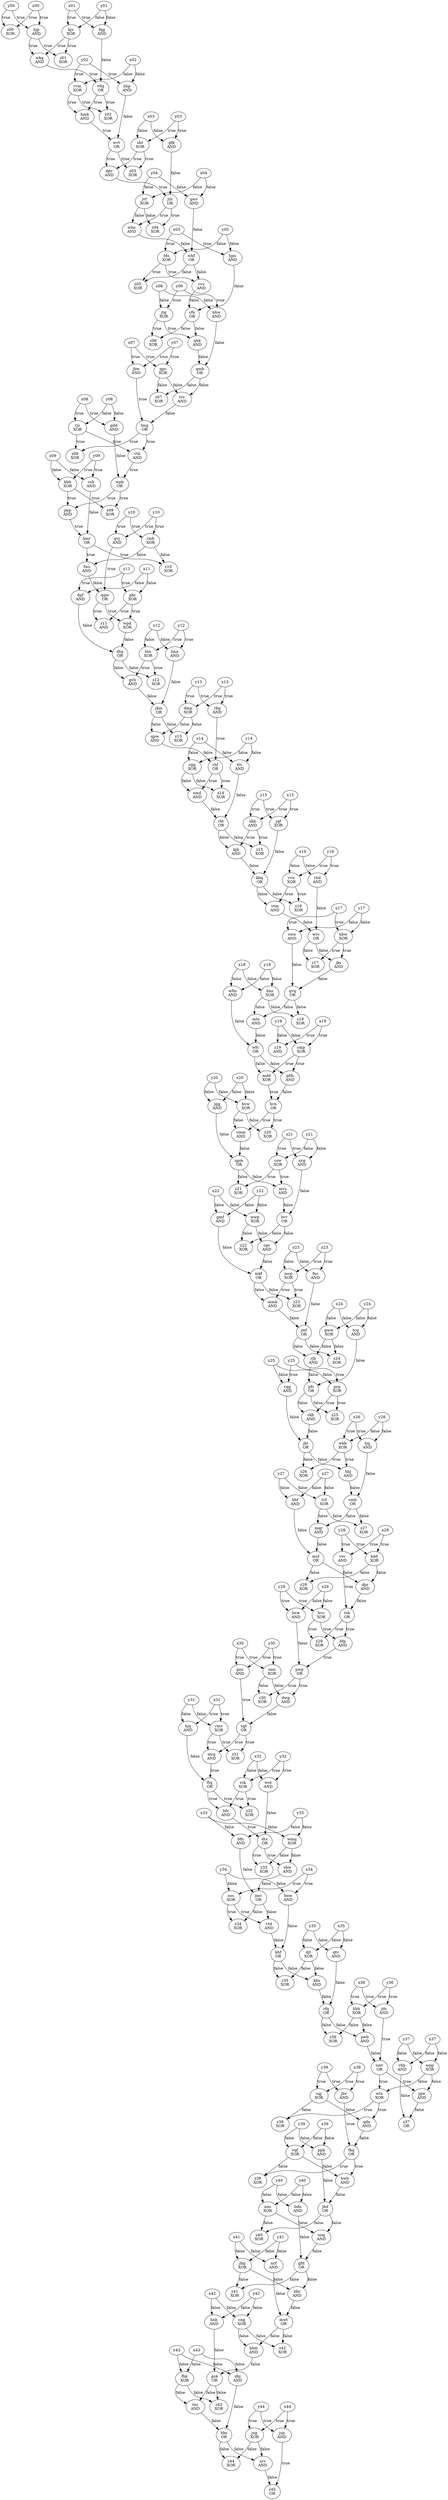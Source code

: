 digraph {
    0 [ label = "y33" ]
    1 [ label = "bfn\nAND" ]
    2 [ label = "x33" ]
    3 [ label = "y32" ]
    4 [ label = "rck\nXOR" ]
    5 [ label = "x32" ]
    6 [ label = "x30" ]
    7 [ label = "gns\nAND" ]
    8 [ label = "y30" ]
    9 [ label = "y36" ]
    10 [ label = "hbh\nXOR" ]
    11 [ label = "x36" ]
    12 [ label = "cng\nXOR" ]
    13 [ label = "z42\nXOR" ]
    14 [ label = "mwt\nOR" ]
    15 [ label = "bsw\nAND" ]
    16 [ label = "pwp\nOR" ]
    17 [ label = "bfp\nAND" ]
    18 [ label = "x00" ]
    19 [ label = "z00\nXOR" ]
    20 [ label = "y00" ]
    21 [ label = "y26" ]
    22 [ label = "wkb\nXOR" ]
    23 [ label = "x26" ]
    24 [ label = "x31" ]
    25 [ label = "hjq\nAND" ]
    26 [ label = "y31" ]
    27 [ label = "jhg\nXOR" ]
    28 [ label = "bbr\nAND" ]
    29 [ label = "gfd\nOR" ]
    30 [ label = "y43" ]
    31 [ label = "fhk\nXOR" ]
    32 [ label = "x43" ]
    33 [ label = "mrg\nAND" ]
    34 [ label = "ftq\nOR" ]
    35 [ label = "jks\nAND" ]
    36 [ label = "qvq\nOR" ]
    37 [ label = "cwn\nAND" ]
    38 [ label = "wrc\nOR" ]
    39 [ label = "z17\nXOR" ]
    40 [ label = "hbw\nXOR" ]
    41 [ label = "skh\nAND" ]
    42 [ label = "z15\nXOR" ]
    43 [ label = "rkt\nOR" ]
    44 [ label = "x27" ]
    45 [ label = "kbf\nAND" ]
    46 [ label = "y27" ]
    47 [ label = "jgg\nAND" ]
    48 [ label = "qpm\nOR" ]
    49 [ label = "cmm\nAND" ]
    50 [ label = "y17" ]
    51 [ label = "x17" ]
    52 [ label = "khf\nOR" ]
    53 [ label = "khs\nAND" ]
    54 [ label = "djt\nXOR" ]
    55 [ label = "qqw\nOR" ]
    56 [ label = "wpd\nXOR" ]
    57 [ label = "gkc\nXOR" ]
    58 [ label = "rms\nXOR" ]
    59 [ label = "z31\nXOR" ]
    60 [ label = "sgf\nOR" ]
    61 [ label = "gww\nXOR" ]
    62 [ label = "z24\nXOR" ]
    63 [ label = "jmf\nOR" ]
    64 [ label = "x01" ]
    65 [ label = "kjs\nXOR" ]
    66 [ label = "y01" ]
    67 [ label = "dwg\nAND" ]
    68 [ label = "nnn\nXOR" ]
    69 [ label = "tjq\nAND" ]
    70 [ label = "cmb\nOR" ]
    71 [ label = "hhj\nAND" ]
    72 [ label = "x05" ]
    73 [ label = "fds\nXOR" ]
    74 [ label = "y05" ]
    75 [ label = "x07" ]
    76 [ label = "jbw\nAND" ]
    77 [ label = "y07" ]
    78 [ label = "wnt\nAND" ]
    79 [ label = "x14" ]
    80 [ label = "cgg\nXOR" ]
    81 [ label = "y14" ]
    82 [ label = "rhf\nOR" ]
    83 [ label = "smd\nAND" ]
    84 [ label = "z35\nXOR" ]
    85 [ label = "tcq\nAND" ]
    86 [ label = "pfc\nOR" ]
    87 [ label = "rjb\nAND" ]
    88 [ label = "qtv\nAND" ]
    89 [ label = "rfq\nOR" ]
    90 [ label = "y41" ]
    91 [ label = "x41" ]
    92 [ label = "tmg\nOR" ]
    93 [ label = "trv\nAND" ]
    94 [ label = "y21" ]
    95 [ label = "csw\nXOR" ]
    96 [ label = "x21" ]
    97 [ label = "jkm\nOR" ]
    98 [ label = "z13\nXOR" ]
    99 [ label = "dmp\nXOR" ]
    100 [ label = "rkh\nAND" ]
    101 [ label = "jkr\nOR" ]
    102 [ label = "cqg\nAND" ]
    103 [ label = "y20" ]
    104 [ label = "bvw\nXOR" ]
    105 [ label = "x20" ]
    106 [ label = "pwb\nAND" ]
    107 [ label = "smt\nOR" ]
    108 [ label = "jdc\nAND" ]
    109 [ label = "x13" ]
    110 [ label = "rbg\nAND" ]
    111 [ label = "y13" ]
    112 [ label = "wvt\nOR" ]
    113 [ label = "z03\nXOR" ]
    114 [ label = "sbt\nXOR" ]
    115 [ label = "z41\nXOR" ]
    116 [ label = "fqg\nAND" ]
    117 [ label = "wfc\nOR" ]
    118 [ label = "mdd\nXOR" ]
    119 [ label = "cmp\nXOR" ]
    120 [ label = "z14\nXOR" ]
    121 [ label = "z26\nXOR" ]
    122 [ label = "x08" ]
    123 [ label = "gdd\nAND" ]
    124 [ label = "y08" ]
    125 [ label = "vvs\nAND" ]
    126 [ label = "whf\nOR" ]
    127 [ label = "y19" ]
    128 [ label = "z19\nAND" ]
    129 [ label = "x19" ]
    130 [ label = "nss\nXOR" ]
    131 [ label = "vtd\nAND" ]
    132 [ label = "jmv\nOR" ]
    133 [ label = "z30\nXOR" ]
    134 [ label = "x23" ]
    135 [ label = "mcp\nXOR" ]
    136 [ label = "y23" ]
    137 [ label = "jvf\nXOR" ]
    138 [ label = "z04\nXOR" ]
    139 [ label = "jth\nOR" ]
    140 [ label = "y38" ]
    141 [ label = "jhv\nAND" ]
    142 [ label = "x38" ]
    143 [ label = "wkq\nAND" ]
    144 [ label = "hjp\nAND" ]
    145 [ label = "sqj\nXOR" ]
    146 [ label = "qdn\nAND" ]
    147 [ label = "wts\nXOR" ]
    148 [ label = "y16" ]
    149 [ label = "rvn\nXOR" ]
    150 [ label = "x16" ]
    151 [ label = "msf\nOR" ]
    152 [ label = "mqr\nAND" ]
    153 [ label = "y25" ]
    154 [ label = "prp\nXOR" ]
    155 [ label = "x25" ]
    156 [ label = "cgv\nAND" ]
    157 [ label = "mkf\nOR" ]
    158 [ label = "gmf\nAND" ]
    159 [ label = "y12" ]
    160 [ label = "htn\nXOR" ]
    161 [ label = "x12" ]
    162 [ label = "kdd\nXOR" ]
    163 [ label = "dpr\nAND" ]
    164 [ label = "bnw\nAND" ]
    165 [ label = "ttv\nAND" ]
    166 [ label = "fnc\nAND" ]
    167 [ label = "mmk\nAND" ]
    168 [ label = "ppk\nAND" ]
    169 [ label = "jbd\nOR" ]
    170 [ label = "hwb\nAND" ]
    171 [ label = "nnq\nAND" ]
    172 [ label = "nns\nXOR" ]
    173 [ label = "z23\nXOR" ]
    174 [ label = "kbb\nXOR" ]
    175 [ label = "jmp\nAND" ]
    176 [ label = "wpb\nOR" ]
    177 [ label = "pbb\nAND" ]
    178 [ label = "hvn\nOR" ]
    179 [ label = "dts\nOR" ]
    180 [ label = "z33\nXOR" ]
    181 [ label = "wmq\nXOR" ]
    182 [ label = "x42" ]
    183 [ label = "hnh\nAND" ]
    184 [ label = "y42" ]
    185 [ label = "hfc\nAND" ]
    186 [ label = "z36\nXOR" ]
    187 [ label = "hpn\nAND" ]
    188 [ label = "z40\nXOR" ]
    189 [ label = "z34\nXOR" ]
    190 [ label = "vth\nAND" ]
    191 [ label = "rjs\nXOR" ]
    192 [ label = "x35" ]
    193 [ label = "y35" ]
    194 [ label = "y02" ]
    195 [ label = "rvm\nXOR" ]
    196 [ label = "x02" ]
    197 [ label = "y28" ]
    198 [ label = "rsv\nAND" ]
    199 [ label = "x28" ]
    200 [ label = "wfm\nAND" ]
    201 [ label = "mts\nAND" ]
    202 [ label = "ncf\nAND" ]
    203 [ label = "z09\nXOR" ]
    204 [ label = "x06" ]
    205 [ label = "jtg\nXOR" ]
    206 [ label = "y06" ]
    207 [ label = "sbw\nAND" ]
    208 [ label = "kmr\nOR" ]
    209 [ label = "z10\nXOR" ]
    210 [ label = "rmb\nXOR" ]
    211 [ label = "z16\nXOR" ]
    212 [ label = "kbq\nOR" ]
    213 [ label = "y09" ]
    214 [ label = "x09" ]
    215 [ label = "gsk\nOR" ]
    216 [ label = "z43\nXOR" ]
    217 [ label = "y29" ]
    218 [ label = "hvc\nXOR" ]
    219 [ label = "x29" ]
    220 [ label = "wwp\nXOR" ]
    221 [ label = "bvr\nOR" ]
    222 [ label = "tnc\nAND" ]
    223 [ label = "hks\nOR" ]
    224 [ label = "dbj\nAND" ]
    225 [ label = "tvf\nXOR" ]
    226 [ label = "z27\nXOR" ]
    227 [ label = "z20\nXOR" ]
    228 [ label = "x44" ]
    229 [ label = "jsg\nXOR" ]
    230 [ label = "y44" ]
    231 [ label = "tsk\nOR" ]
    232 [ label = "z38\nXOR" ]
    233 [ label = "x40" ]
    234 [ label = "bdn\nAND" ]
    235 [ label = "y40" ]
    236 [ label = "qpc\nXOR" ]
    237 [ label = "qmb\nOR" ]
    238 [ label = "z18\nXOR" ]
    239 [ label = "hns\nXOR" ]
    240 [ label = "fkq\nOR" ]
    241 [ label = "z02\nXOR" ]
    242 [ label = "vdq\nOR" ]
    243 [ label = "z05\nXOR" ]
    244 [ label = "y34" ]
    245 [ label = "x34" ]
    246 [ label = "nrg\nAND" ]
    247 [ label = "y18" ]
    248 [ label = "x18" ]
    249 [ label = "jqf\nXOR" ]
    250 [ label = "kjk\nAND" ]
    251 [ label = "qpw\nAND" ]
    252 [ label = "y24" ]
    253 [ label = "x24" ]
    254 [ label = "fws\nAND" ]
    255 [ label = "y39" ]
    256 [ label = "vqf\nXOR" ]
    257 [ label = "x39" ]
    258 [ label = "z21\nXOR" ]
    259 [ label = "wpp\nXOR" ]
    260 [ label = "bnn\nAND" ]
    261 [ label = "x10" ]
    262 [ label = "y10" ]
    263 [ label = "cfn\nOR" ]
    264 [ label = "mvs\nAND" ]
    265 [ label = "vtm\nAND" ]
    266 [ label = "gfk\nAND" ]
    267 [ label = "dpv\nAND" ]
    268 [ label = "z01\nXOR" ]
    269 [ label = "hbm\nAND" ]
    270 [ label = "z29\nXOR" ]
    271 [ label = "whn\nAND" ]
    272 [ label = "nhp\nAND" ]
    273 [ label = "y04" ]
    274 [ label = "x04" ]
    275 [ label = "z25\nXOR" ]
    276 [ label = "y03" ]
    277 [ label = "x03" ]
    278 [ label = "z39\nXOR" ]
    279 [ label = "x15" ]
    280 [ label = "y15" ]
    281 [ label = "dtq\nOR" ]
    282 [ label = "dpf\nAND" ]
    283 [ label = "nrv\nAND" ]
    284 [ label = "z45\nOR" ]
    285 [ label = "jsp\nAND" ]
    286 [ label = "qhk\nAND" ]
    287 [ label = "rhd\nAND" ]
    288 [ label = "gvh\nAND" ]
    289 [ label = "z12\nXOR" ]
    290 [ label = "hmk\nAND" ]
    291 [ label = "jgw\nAND" ]
    292 [ label = "z37\nOR" ]
    293 [ label = "rhh\nAND" ]
    294 [ label = "z44\nXOR" ]
    295 [ label = "gwv\nAND" ]
    296 [ label = "z28\nXOR" ]
    297 [ label = "z08\nXOR" ]
    298 [ label = "hhw\nAND" ]
    299 [ label = "z11\nAND" ]
    300 [ label = "gvj\nAND" ]
    301 [ label = "y11" ]
    302 [ label = "x11" ]
    303 [ label = "csb\nAND" ]
    304 [ label = "y37" ]
    305 [ label = "x37" ]
    306 [ label = "z32\nXOR" ]
    307 [ label = "y22" ]
    308 [ label = "x22" ]
    309 [ label = "z07\nXOR" ]
    310 [ label = "z06\nXOR" ]
    311 [ label = "z22\nXOR" ]
    0 -> 1 [ label = "false" ]
    2 -> 1 [ label = "false" ]
    3 -> 4 [ label = "true" ]
    5 -> 4 [ label = "false" ]
    6 -> 7 [ label = "true" ]
    8 -> 7 [ label = "true" ]
    9 -> 10 [ label = "true" ]
    11 -> 10 [ label = "true" ]
    12 -> 13 [ label = "false" ]
    14 -> 13 [ label = "false" ]
    15 -> 16 [ label = "false" ]
    17 -> 16 [ label = "true" ]
    18 -> 19 [ label = "true" ]
    20 -> 19 [ label = "true" ]
    21 -> 22 [ label = "false" ]
    23 -> 22 [ label = "true" ]
    24 -> 25 [ label = "true" ]
    26 -> 25 [ label = "false" ]
    27 -> 28 [ label = "false" ]
    29 -> 28 [ label = "false" ]
    30 -> 31 [ label = "false" ]
    32 -> 31 [ label = "false" ]
    33 -> 34 [ label = "true" ]
    25 -> 34 [ label = "false" ]
    35 -> 36 [ label = "false" ]
    37 -> 36 [ label = "false" ]
    38 -> 39 [ label = "false" ]
    40 -> 39 [ label = "true" ]
    41 -> 42 [ label = "true" ]
    43 -> 42 [ label = "false" ]
    44 -> 45 [ label = "false" ]
    46 -> 45 [ label = "false" ]
    47 -> 48 [ label = "false" ]
    49 -> 48 [ label = "false" ]
    50 -> 40 [ label = "false" ]
    51 -> 40 [ label = "true" ]
    52 -> 53 [ label = "false" ]
    54 -> 53 [ label = "false" ]
    55 -> 56 [ label = "true" ]
    57 -> 56 [ label = "true" ]
    58 -> 59 [ label = "true" ]
    60 -> 59 [ label = "true" ]
    61 -> 62 [ label = "false" ]
    63 -> 62 [ label = "false" ]
    64 -> 65 [ label = "true" ]
    66 -> 65 [ label = "false" ]
    16 -> 67 [ label = "true" ]
    68 -> 67 [ label = "false" ]
    69 -> 70 [ label = "false" ]
    71 -> 70 [ label = "false" ]
    72 -> 73 [ label = "true" ]
    74 -> 73 [ label = "false" ]
    75 -> 76 [ label = "true" ]
    77 -> 76 [ label = "true" ]
    3 -> 78 [ label = "true" ]
    5 -> 78 [ label = "false" ]
    79 -> 80 [ label = "false" ]
    81 -> 80 [ label = "false" ]
    82 -> 83 [ label = "true" ]
    80 -> 83 [ label = "false" ]
    54 -> 84 [ label = "false" ]
    52 -> 84 [ label = "false" ]
    85 -> 86 [ label = "false" ]
    87 -> 86 [ label = "false" ]
    88 -> 89 [ label = "false" ]
    53 -> 89 [ label = "false" ]
    90 -> 27 [ label = "false" ]
    91 -> 27 [ label = "false" ]
    76 -> 92 [ label = "true" ]
    93 -> 92 [ label = "false" ]
    94 -> 95 [ label = "false" ]
    96 -> 95 [ label = "true" ]
    97 -> 98 [ label = "false" ]
    99 -> 98 [ label = "false" ]
    100 -> 101 [ label = "false" ]
    102 -> 101 [ label = "false" ]
    103 -> 104 [ label = "false" ]
    105 -> 104 [ label = "false" ]
    106 -> 107 [ label = "false" ]
    108 -> 107 [ label = "true" ]
    109 -> 110 [ label = "true" ]
    111 -> 110 [ label = "true" ]
    112 -> 113 [ label = "true" ]
    114 -> 113 [ label = "true" ]
    27 -> 115 [ label = "false" ]
    29 -> 115 [ label = "false" ]
    64 -> 116 [ label = "true" ]
    66 -> 116 [ label = "false" ]
    117 -> 118 [ label = "false" ]
    119 -> 118 [ label = "true" ]
    80 -> 120 [ label = "false" ]
    82 -> 120 [ label = "true" ]
    22 -> 121 [ label = "true" ]
    101 -> 121 [ label = "false" ]
    9 -> 108 [ label = "true" ]
    11 -> 108 [ label = "true" ]
    122 -> 123 [ label = "true" ]
    124 -> 123 [ label = "false" ]
    73 -> 125 [ label = "true" ]
    126 -> 125 [ label = "false" ]
    127 -> 128 [ label = "false" ]
    129 -> 128 [ label = "true" ]
    24 -> 58 [ label = "true" ]
    26 -> 58 [ label = "false" ]
    130 -> 131 [ label = "true" ]
    132 -> 131 [ label = "false" ]
    16 -> 133 [ label = "true" ]
    68 -> 133 [ label = "false" ]
    134 -> 135 [ label = "true" ]
    136 -> 135 [ label = "false" ]
    137 -> 138 [ label = "false" ]
    139 -> 138 [ label = "true" ]
    140 -> 141 [ label = "true" ]
    142 -> 141 [ label = "true" ]
    65 -> 143 [ label = "true" ]
    144 -> 143 [ label = "true" ]
    145 -> 146 [ label = "false" ]
    147 -> 146 [ label = "true" ]
    148 -> 149 [ label = "true" ]
    150 -> 149 [ label = "false" ]
    45 -> 151 [ label = "false" ]
    152 -> 151 [ label = "false" ]
    153 -> 154 [ label = "true" ]
    155 -> 154 [ label = "false" ]
    21 -> 69 [ label = "false" ]
    23 -> 69 [ label = "true" ]
    156 -> 157 [ label = "false" ]
    158 -> 157 [ label = "false" ]
    159 -> 160 [ label = "true" ]
    161 -> 160 [ label = "false" ]
    162 -> 163 [ label = "false" ]
    151 -> 163 [ label = "false" ]
    131 -> 52 [ label = "false" ]
    164 -> 52 [ label = "false" ]
    83 -> 43 [ label = "false" ]
    165 -> 43 [ label = "false" ]
    166 -> 63 [ label = "false" ]
    167 -> 63 [ label = "false" ]
    168 -> 169 [ label = "false" ]
    170 -> 169 [ label = "false" ]
    169 -> 171 [ label = "false" ]
    172 -> 171 [ label = "false" ]
    135 -> 173 [ label = "true" ]
    157 -> 173 [ label = "false" ]
    174 -> 175 [ label = "true" ]
    176 -> 175 [ label = "true" ]
    177 -> 178 [ label = "false" ]
    118 -> 178 [ label = "true" ]
    179 -> 180 [ label = "true" ]
    181 -> 180 [ label = "false" ]
    182 -> 183 [ label = "false" ]
    184 -> 183 [ label = "false" ]
    4 -> 185 [ label = "true" ]
    34 -> 185 [ label = "true" ]
    89 -> 186 [ label = "false" ]
    10 -> 186 [ label = "false" ]
    74 -> 187 [ label = "false" ]
    72 -> 187 [ label = "true" ]
    172 -> 188 [ label = "false" ]
    169 -> 188 [ label = "false" ]
    79 -> 165 [ label = "false" ]
    81 -> 165 [ label = "false" ]
    132 -> 189 [ label = "false" ]
    130 -> 189 [ label = "true" ]
    190 -> 176 [ label = "true" ]
    123 -> 176 [ label = "false" ]
    124 -> 191 [ label = "false" ]
    122 -> 191 [ label = "true" ]
    184 -> 12 [ label = "false" ]
    182 -> 12 [ label = "false" ]
    192 -> 88 [ label = "false" ]
    193 -> 88 [ label = "false" ]
    194 -> 195 [ label = "true" ]
    196 -> 195 [ label = "false" ]
    135 -> 167 [ label = "true" ]
    157 -> 167 [ label = "false" ]
    197 -> 198 [ label = "true" ]
    199 -> 198 [ label = "true" ]
    200 -> 117 [ label = "false" ]
    201 -> 117 [ label = "false" ]
    78 -> 179 [ label = "false" ]
    185 -> 179 [ label = "true" ]
    60 -> 33 [ label = "true" ]
    58 -> 33 [ label = "true" ]
    28 -> 14 [ label = "false" ]
    202 -> 14 [ label = "false" ]
    176 -> 203 [ label = "true" ]
    174 -> 203 [ label = "true" ]
    204 -> 205 [ label = "false" ]
    206 -> 205 [ label = "true" ]
    207 -> 132 [ label = "false" ]
    1 -> 132 [ label = "false" ]
    208 -> 209 [ label = "true" ]
    210 -> 209 [ label = "false" ]
    149 -> 211 [ label = "true" ]
    212 -> 211 [ label = "false" ]
    213 -> 174 [ label = "true" ]
    214 -> 174 [ label = "false" ]
    215 -> 216 [ label = "false" ]
    31 -> 216 [ label = "false" ]
    136 -> 166 [ label = "false" ]
    134 -> 166 [ label = "true" ]
    217 -> 218 [ label = "true" ]
    219 -> 218 [ label = "false" ]
    220 -> 156 [ label = "false" ]
    221 -> 156 [ label = "false" ]
    222 -> 223 [ label = "false" ]
    224 -> 223 [ label = "false" ]
    225 -> 226 [ label = "false" ]
    70 -> 226 [ label = "false" ]
    104 -> 227 [ label = "false" ]
    178 -> 227 [ label = "true" ]
    228 -> 229 [ label = "true" ]
    230 -> 229 [ label = "true" ]
    198 -> 231 [ label = "true" ]
    163 -> 231 [ label = "false" ]
    145 -> 232 [ label = "false" ]
    147 -> 232 [ label = "true" ]
    233 -> 234 [ label = "false" ]
    235 -> 234 [ label = "false" ]
    236 -> 93 [ label = "false" ]
    237 -> 93 [ label = "false" ]
    36 -> 238 [ label = "false" ]
    239 -> 238 [ label = "false" ]
    91 -> 202 [ label = "false" ]
    90 -> 202 [ label = "false" ]
    146 -> 240 [ label = "false" ]
    141 -> 240 [ label = "true" ]
    46 -> 225 [ label = "false" ]
    44 -> 225 [ label = "false" ]
    195 -> 241 [ label = "true" ]
    242 -> 241 [ label = "true" ]
    126 -> 243 [ label = "false" ]
    73 -> 243 [ label = "true" ]
    92 -> 190 [ label = "true" ]
    191 -> 190 [ label = "true" ]
    244 -> 164 [ label = "false" ]
    245 -> 164 [ label = "true" ]
    94 -> 246 [ label = "false" ]
    96 -> 246 [ label = "true" ]
    215 -> 222 [ label = "false" ]
    31 -> 222 [ label = "false" ]
    142 -> 145 [ label = "true" ]
    140 -> 145 [ label = "true" ]
    247 -> 200 [ label = "false" ]
    248 -> 200 [ label = "false" ]
    218 -> 17 [ label = "true" ]
    231 -> 17 [ label = "true" ]
    249 -> 212 [ label = "false" ]
    250 -> 212 [ label = "false" ]
    99 -> 251 [ label = "false" ]
    97 -> 251 [ label = "false" ]
    129 -> 119 [ label = "true" ]
    127 -> 119 [ label = "false" ]
    252 -> 61 [ label = "false" ]
    253 -> 61 [ label = "false" ]
    154 -> 100 [ label = "true" ]
    86 -> 100 [ label = "false" ]
    210 -> 254 [ label = "false" ]
    208 -> 254 [ label = "true" ]
    171 -> 29 [ label = "false" ]
    234 -> 29 [ label = "false" ]
    255 -> 256 [ label = "false" ]
    257 -> 256 [ label = "false" ]
    48 -> 258 [ label = "false" ]
    95 -> 258 [ label = "true" ]
    107 -> 147 [ label = "true" ]
    259 -> 147 [ label = "false" ]
    161 -> 260 [ label = "false" ]
    159 -> 260 [ label = "true" ]
    261 -> 210 [ label = "true" ]
    262 -> 210 [ label = "true" ]
    0 -> 181 [ label = "false" ]
    2 -> 181 [ label = "false" ]
    248 -> 239 [ label = "false" ]
    247 -> 239 [ label = "false" ]
    125 -> 263 [ label = "false" ]
    187 -> 263 [ label = "false" ]
    63 -> 87 [ label = "false" ]
    61 -> 87 [ label = "false" ]
    246 -> 221 [ label = "false" ]
    264 -> 221 [ label = "false" ]
    119 -> 177 [ label = "true" ]
    117 -> 177 [ label = "false" ]
    212 -> 265 [ label = "false" ]
    149 -> 265 [ label = "true" ]
    266 -> 139 [ label = "false" ]
    267 -> 139 [ label = "true" ]
    153 -> 102 [ label = "true" ]
    155 -> 102 [ label = "false" ]
    112 -> 267 [ label = "true" ]
    114 -> 267 [ label = "true" ]
    70 -> 152 [ label = "false" ]
    225 -> 152 [ label = "false" ]
    144 -> 268 [ label = "true" ]
    65 -> 268 [ label = "true" ]
    20 -> 144 [ label = "true" ]
    18 -> 144 [ label = "true" ]
    192 -> 54 [ label = "false" ]
    193 -> 54 [ label = "false" ]
    14 -> 269 [ label = "false" ]
    12 -> 269 [ label = "false" ]
    252 -> 85 [ label = "false" ]
    253 -> 85 [ label = "false" ]
    231 -> 270 [ label = "true" ]
    218 -> 270 [ label = "true" ]
    43 -> 250 [ label = "false" ]
    41 -> 250 [ label = "true" ]
    139 -> 271 [ label = "true" ]
    137 -> 271 [ label = "false" ]
    196 -> 272 [ label = "false" ]
    194 -> 272 [ label = "true" ]
    239 -> 201 [ label = "false" ]
    36 -> 201 [ label = "false" ]
    273 -> 137 [ label = "false" ]
    274 -> 137 [ label = "false" ]
    86 -> 275 [ label = "false" ]
    154 -> 275 [ label = "true" ]
    276 -> 114 [ label = "true" ]
    277 -> 114 [ label = "false" ]
    95 -> 264 [ label = "true" ]
    48 -> 264 [ label = "false" ]
    217 -> 15 [ label = "true" ]
    219 -> 15 [ label = "false" ]
    22 -> 71 [ label = "true" ]
    101 -> 71 [ label = "false" ]
    277 -> 266 [ label = "false" ]
    276 -> 266 [ label = "true" ]
    256 -> 278 [ label = "false" ]
    240 -> 278 [ label = "true" ]
    279 -> 249 [ label = "true" ]
    280 -> 249 [ label = "true" ]
    56 -> 281 [ label = "false" ]
    282 -> 281 [ label = "false" ]
    283 -> 284 [ label = "false" ]
    285 -> 284 [ label = "true" ]
    205 -> 286 [ label = "true" ]
    263 -> 286 [ label = "false" ]
    287 -> 38 [ label = "false" ]
    265 -> 38 [ label = "false" ]
    8 -> 68 [ label = "true" ]
    6 -> 68 [ label = "true" ]
    160 -> 288 [ label = "true" ]
    281 -> 288 [ label = "false" ]
    30 -> 224 [ label = "false" ]
    32 -> 224 [ label = "false" ]
    51 -> 37 [ label = "true" ]
    50 -> 37 [ label = "false" ]
    160 -> 289 [ label = "true" ]
    281 -> 289 [ label = "false" ]
    103 -> 47 [ label = "false" ]
    105 -> 47 [ label = "false" ]
    242 -> 290 [ label = "true" ]
    195 -> 290 [ label = "true" ]
    291 -> 292 [ label = "false" ]
    293 -> 292 [ label = "false" ]
    229 -> 294 [ label = "false" ]
    223 -> 294 [ label = "false" ]
    7 -> 60 [ label = "true" ]
    67 -> 60 [ label = "false" ]
    116 -> 242 [ label = "false" ]
    143 -> 242 [ label = "true" ]
    256 -> 170 [ label = "false" ]
    240 -> 170 [ label = "true" ]
    274 -> 295 [ label = "false" ]
    273 -> 295 [ label = "false" ]
    151 -> 296 [ label = "false" ]
    162 -> 296 [ label = "false" ]
    191 -> 297 [ label = "true" ]
    92 -> 297 [ label = "true" ]
    150 -> 287 [ label = "false" ]
    148 -> 287 [ label = "true" ]
    204 -> 298 [ label = "false" ]
    206 -> 298 [ label = "true" ]
    57 -> 299 [ label = "true" ]
    55 -> 299 [ label = "true" ]
    199 -> 162 [ label = "true" ]
    197 -> 162 [ label = "true" ]
    254 -> 55 [ label = "false" ]
    300 -> 55 [ label = "true" ]
    255 -> 168 [ label = "false" ]
    257 -> 168 [ label = "false" ]
    89 -> 106 [ label = "false" ]
    10 -> 106 [ label = "false" ]
    301 -> 282 [ label = "true" ]
    302 -> 282 [ label = "false" ]
    233 -> 172 [ label = "false" ]
    235 -> 172 [ label = "false" ]
    269 -> 215 [ label = "false" ]
    183 -> 215 [ label = "false" ]
    213 -> 303 [ label = "true" ]
    214 -> 303 [ label = "false" ]
    304 -> 259 [ label = "false" ]
    305 -> 259 [ label = "false" ]
    290 -> 112 [ label = "true" ]
    272 -> 112 [ label = "false" ]
    245 -> 130 [ label = "true" ]
    244 -> 130 [ label = "false" ]
    4 -> 306 [ label = "true" ]
    34 -> 306 [ label = "true" ]
    229 -> 283 [ label = "false" ]
    223 -> 283 [ label = "false" ]
    304 -> 293 [ label = "false" ]
    305 -> 293 [ label = "false" ]
    259 -> 291 [ label = "false" ]
    107 -> 291 [ label = "true" ]
    301 -> 57 [ label = "true" ]
    302 -> 57 [ label = "false" ]
    75 -> 236 [ label = "true" ]
    77 -> 236 [ label = "true" ]
    251 -> 82 [ label = "false" ]
    110 -> 82 [ label = "true" ]
    279 -> 41 [ label = "true" ]
    280 -> 41 [ label = "true" ]
    307 -> 220 [ label = "false" ]
    308 -> 220 [ label = "false" ]
    298 -> 237 [ label = "false" ]
    286 -> 237 [ label = "false" ]
    175 -> 208 [ label = "true" ]
    303 -> 208 [ label = "false" ]
    40 -> 35 [ label = "true" ]
    38 -> 35 [ label = "false" ]
    109 -> 99 [ label = "true" ]
    111 -> 99 [ label = "true" ]
    295 -> 126 [ label = "false" ]
    271 -> 126 [ label = "false" ]
    179 -> 207 [ label = "true" ]
    181 -> 207 [ label = "false" ]
    260 -> 97 [ label = "false" ]
    288 -> 97 [ label = "false" ]
    237 -> 309 [ label = "false" ]
    236 -> 309 [ label = "false" ]
    104 -> 49 [ label = "false" ]
    178 -> 49 [ label = "true" ]
    262 -> 300 [ label = "true" ]
    261 -> 300 [ label = "true" ]
    228 -> 285 [ label = "true" ]
    230 -> 285 [ label = "true" ]
    205 -> 310 [ label = "true" ]
    263 -> 310 [ label = "false" ]
    220 -> 311 [ label = "false" ]
    221 -> 311 [ label = "false" ]
    307 -> 158 [ label = "false" ]
    308 -> 158 [ label = "false" ]
}